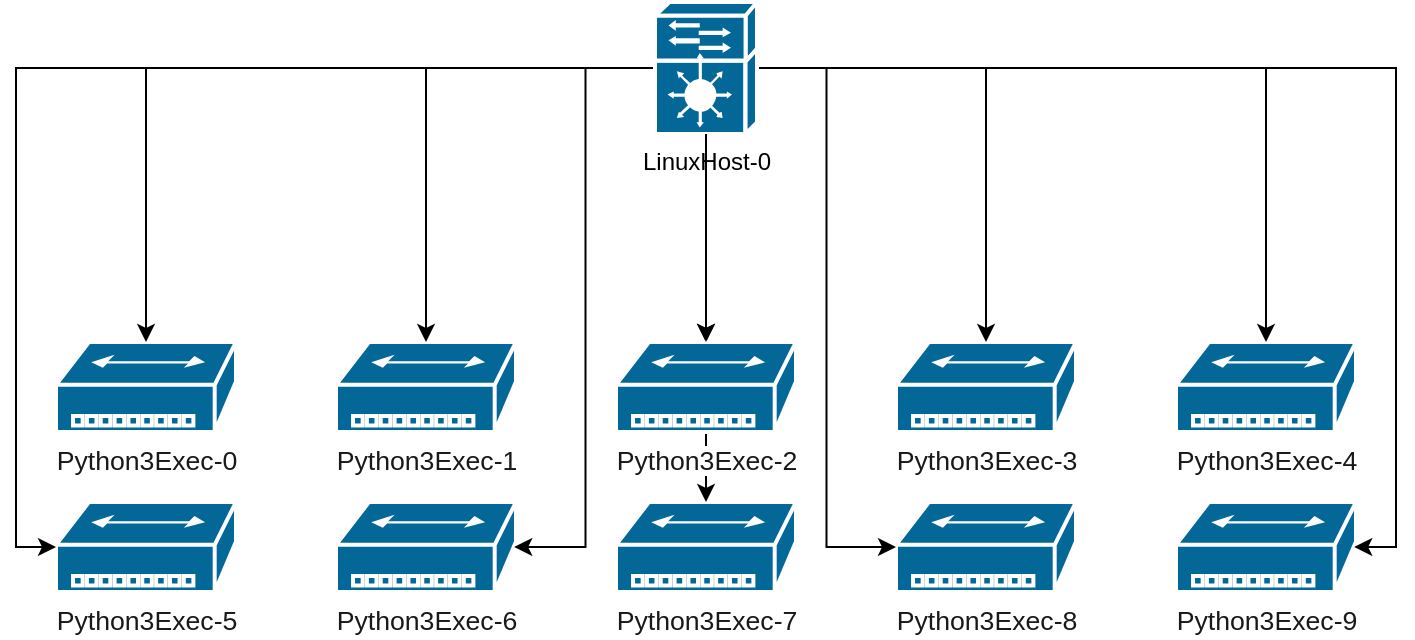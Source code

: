 <mxfile version="14.5.8" type="github">
  <diagram id="1W3HjO3jJwhMHzLndbBK">
    <mxGraphModel dx="1298" dy="713" grid="1" gridSize="10" guides="1" tooltips="1" connect="1" arrows="1" fold="1" page="1" pageScale="1" pageWidth="827" pageHeight="1169" math="0" shadow="0">
      <root>
        <mxCell id="0" />
        <mxCell id="1" parent="0" />
        <mxCell id="d2ImH5UCGWpv8bORTgFu-2" value="&lt;span style=&quot;color: rgb(25 , 25 , 25) ; font-size: 13.333px ; background-color: rgb(255 , 255 , 255)&quot;&gt;Python3Exec-0&lt;/span&gt;" style="shape=mxgraph.cisco.hubs_and_gateways.small_hub;html=1;pointerEvents=1;dashed=0;fillColor=#036897;strokeColor=#ffffff;strokeWidth=2;verticalLabelPosition=bottom;verticalAlign=top;align=center;outlineConnect=0;" vertex="1" parent="1">
          <mxGeometry x="60" y="430" width="90" height="45" as="geometry" />
        </mxCell>
        <mxCell id="d2ImH5UCGWpv8bORTgFu-3" value="&lt;span style=&quot;color: rgb(25 , 25 , 25) ; font-size: 13.333px ; background-color: rgb(255 , 255 , 255)&quot;&gt;Python3Exec-1&lt;/span&gt;" style="shape=mxgraph.cisco.hubs_and_gateways.small_hub;html=1;pointerEvents=1;dashed=0;fillColor=#036897;strokeColor=#ffffff;strokeWidth=2;verticalLabelPosition=bottom;verticalAlign=top;align=center;outlineConnect=0;" vertex="1" parent="1">
          <mxGeometry x="200" y="430" width="90" height="45" as="geometry" />
        </mxCell>
        <mxCell id="d2ImH5UCGWpv8bORTgFu-5" value="&lt;span style=&quot;color: rgb(25 , 25 , 25) ; font-size: 13.333px ; background-color: rgb(255 , 255 , 255)&quot;&gt;Python3Exec-3&lt;/span&gt;" style="shape=mxgraph.cisco.hubs_and_gateways.small_hub;html=1;pointerEvents=1;dashed=0;fillColor=#036897;strokeColor=#ffffff;strokeWidth=2;verticalLabelPosition=bottom;verticalAlign=top;align=center;outlineConnect=0;" vertex="1" parent="1">
          <mxGeometry x="480" y="430" width="90" height="45" as="geometry" />
        </mxCell>
        <mxCell id="d2ImH5UCGWpv8bORTgFu-6" value="&lt;span style=&quot;color: rgb(25 , 25 , 25) ; font-size: 13.333px ; background-color: rgb(255 , 255 , 255)&quot;&gt;Python3Exec-5&lt;/span&gt;" style="shape=mxgraph.cisco.hubs_and_gateways.small_hub;html=1;pointerEvents=1;dashed=0;fillColor=#036897;strokeColor=#ffffff;strokeWidth=2;verticalLabelPosition=bottom;verticalAlign=top;align=center;outlineConnect=0;" vertex="1" parent="1">
          <mxGeometry x="60" y="510" width="90" height="45" as="geometry" />
        </mxCell>
        <mxCell id="d2ImH5UCGWpv8bORTgFu-7" value="&lt;span style=&quot;color: rgb(25 , 25 , 25) ; font-size: 13.333px ; background-color: rgb(255 , 255 , 255)&quot;&gt;Python3Exec-6&lt;/span&gt;" style="shape=mxgraph.cisco.hubs_and_gateways.small_hub;html=1;pointerEvents=1;dashed=0;fillColor=#036897;strokeColor=#ffffff;strokeWidth=2;verticalLabelPosition=bottom;verticalAlign=top;align=center;outlineConnect=0;" vertex="1" parent="1">
          <mxGeometry x="200" y="510" width="90" height="45" as="geometry" />
        </mxCell>
        <mxCell id="d2ImH5UCGWpv8bORTgFu-8" value="&lt;span style=&quot;color: rgb(25 , 25 , 25) ; font-size: 13.333px ; background-color: rgb(255 , 255 , 255)&quot;&gt;Python3Exec-7&lt;/span&gt;" style="shape=mxgraph.cisco.hubs_and_gateways.small_hub;html=1;pointerEvents=1;dashed=0;fillColor=#036897;strokeColor=#ffffff;strokeWidth=2;verticalLabelPosition=bottom;verticalAlign=top;align=center;outlineConnect=0;" vertex="1" parent="1">
          <mxGeometry x="340" y="510" width="90" height="45" as="geometry" />
        </mxCell>
        <mxCell id="d2ImH5UCGWpv8bORTgFu-9" value="&lt;span style=&quot;color: rgb(25 , 25 , 25) ; font-size: 13.333px ; background-color: rgb(255 , 255 , 255)&quot;&gt;Python3Exec-8&lt;/span&gt;" style="shape=mxgraph.cisco.hubs_and_gateways.small_hub;html=1;pointerEvents=1;dashed=0;fillColor=#036897;strokeColor=#ffffff;strokeWidth=2;verticalLabelPosition=bottom;verticalAlign=top;align=center;outlineConnect=0;" vertex="1" parent="1">
          <mxGeometry x="480" y="510" width="90" height="45" as="geometry" />
        </mxCell>
        <mxCell id="d2ImH5UCGWpv8bORTgFu-10" value="&lt;span style=&quot;color: rgb(25 , 25 , 25) ; font-size: 13.333px ; background-color: rgb(255 , 255 , 255)&quot;&gt;Python3Exec-4&lt;/span&gt;" style="shape=mxgraph.cisco.hubs_and_gateways.small_hub;html=1;pointerEvents=1;dashed=0;fillColor=#036897;strokeColor=#ffffff;strokeWidth=2;verticalLabelPosition=bottom;verticalAlign=top;align=center;outlineConnect=0;" vertex="1" parent="1">
          <mxGeometry x="620" y="430" width="90" height="45" as="geometry" />
        </mxCell>
        <mxCell id="d2ImH5UCGWpv8bORTgFu-11" value="&lt;span style=&quot;color: rgb(25 , 25 , 25) ; font-size: 13.333px ; background-color: rgb(255 , 255 , 255)&quot;&gt;Python3Exec-9&lt;/span&gt;" style="shape=mxgraph.cisco.hubs_and_gateways.small_hub;html=1;pointerEvents=1;dashed=0;fillColor=#036897;strokeColor=#ffffff;strokeWidth=2;verticalLabelPosition=bottom;verticalAlign=top;align=center;outlineConnect=0;" vertex="1" parent="1">
          <mxGeometry x="620" y="510" width="90" height="45" as="geometry" />
        </mxCell>
        <mxCell id="d2ImH5UCGWpv8bORTgFu-13" style="edgeStyle=orthogonalEdgeStyle;rounded=0;orthogonalLoop=1;jettySize=auto;html=1;entryX=0.5;entryY=0;entryDx=0;entryDy=0;entryPerimeter=0;" edge="1" parent="1" source="d2ImH5UCGWpv8bORTgFu-12" target="d2ImH5UCGWpv8bORTgFu-4">
          <mxGeometry relative="1" as="geometry" />
        </mxCell>
        <mxCell id="d2ImH5UCGWpv8bORTgFu-14" style="edgeStyle=orthogonalEdgeStyle;rounded=0;orthogonalLoop=1;jettySize=auto;html=1;" edge="1" parent="1" source="d2ImH5UCGWpv8bORTgFu-12" target="d2ImH5UCGWpv8bORTgFu-5">
          <mxGeometry relative="1" as="geometry" />
        </mxCell>
        <mxCell id="d2ImH5UCGWpv8bORTgFu-15" style="edgeStyle=orthogonalEdgeStyle;rounded=0;orthogonalLoop=1;jettySize=auto;html=1;" edge="1" parent="1" source="d2ImH5UCGWpv8bORTgFu-12" target="d2ImH5UCGWpv8bORTgFu-10">
          <mxGeometry relative="1" as="geometry" />
        </mxCell>
        <mxCell id="d2ImH5UCGWpv8bORTgFu-16" style="edgeStyle=orthogonalEdgeStyle;rounded=0;orthogonalLoop=1;jettySize=auto;html=1;" edge="1" parent="1" source="d2ImH5UCGWpv8bORTgFu-12" target="d2ImH5UCGWpv8bORTgFu-3">
          <mxGeometry relative="1" as="geometry" />
        </mxCell>
        <mxCell id="d2ImH5UCGWpv8bORTgFu-17" style="edgeStyle=orthogonalEdgeStyle;rounded=0;orthogonalLoop=1;jettySize=auto;html=1;" edge="1" parent="1" source="d2ImH5UCGWpv8bORTgFu-12" target="d2ImH5UCGWpv8bORTgFu-2">
          <mxGeometry relative="1" as="geometry" />
        </mxCell>
        <mxCell id="d2ImH5UCGWpv8bORTgFu-24" style="edgeStyle=orthogonalEdgeStyle;rounded=0;orthogonalLoop=1;jettySize=auto;html=1;exitX=0;exitY=0.5;exitDx=0;exitDy=0;exitPerimeter=0;entryX=0;entryY=0.5;entryDx=0;entryDy=0;entryPerimeter=0;" edge="1" parent="1" source="d2ImH5UCGWpv8bORTgFu-12" target="d2ImH5UCGWpv8bORTgFu-6">
          <mxGeometry relative="1" as="geometry" />
        </mxCell>
        <mxCell id="d2ImH5UCGWpv8bORTgFu-27" style="edgeStyle=orthogonalEdgeStyle;rounded=0;orthogonalLoop=1;jettySize=auto;html=1;entryX=0.99;entryY=0.5;entryDx=0;entryDy=0;entryPerimeter=0;" edge="1" parent="1" source="d2ImH5UCGWpv8bORTgFu-12" target="d2ImH5UCGWpv8bORTgFu-11">
          <mxGeometry relative="1" as="geometry" />
        </mxCell>
        <mxCell id="d2ImH5UCGWpv8bORTgFu-28" style="edgeStyle=orthogonalEdgeStyle;rounded=0;orthogonalLoop=1;jettySize=auto;html=1;entryX=0.99;entryY=0.5;entryDx=0;entryDy=0;entryPerimeter=0;" edge="1" parent="1" source="d2ImH5UCGWpv8bORTgFu-12" target="d2ImH5UCGWpv8bORTgFu-7">
          <mxGeometry relative="1" as="geometry" />
        </mxCell>
        <mxCell id="d2ImH5UCGWpv8bORTgFu-31" style="edgeStyle=orthogonalEdgeStyle;rounded=0;orthogonalLoop=1;jettySize=auto;html=1;entryX=0;entryY=0.5;entryDx=0;entryDy=0;entryPerimeter=0;" edge="1" parent="1" source="d2ImH5UCGWpv8bORTgFu-12" target="d2ImH5UCGWpv8bORTgFu-9">
          <mxGeometry relative="1" as="geometry" />
        </mxCell>
        <mxCell id="d2ImH5UCGWpv8bORTgFu-32" style="edgeStyle=orthogonalEdgeStyle;rounded=0;orthogonalLoop=1;jettySize=auto;html=1;exitX=0.5;exitY=1;exitDx=0;exitDy=0;exitPerimeter=0;" edge="1" parent="1" source="d2ImH5UCGWpv8bORTgFu-4" target="d2ImH5UCGWpv8bORTgFu-8">
          <mxGeometry relative="1" as="geometry" />
        </mxCell>
        <mxCell id="d2ImH5UCGWpv8bORTgFu-12" value="LinuxHost-0" style="shape=mxgraph.cisco.controllers_and_modules.service_module;html=1;pointerEvents=1;dashed=0;fillColor=#036897;strokeColor=#ffffff;strokeWidth=2;verticalLabelPosition=bottom;verticalAlign=top;align=center;outlineConnect=0;" vertex="1" parent="1">
          <mxGeometry x="359.5" y="260" width="51" height="66" as="geometry" />
        </mxCell>
        <mxCell id="d2ImH5UCGWpv8bORTgFu-4" value="&lt;span style=&quot;color: rgb(25 , 25 , 25) ; font-size: 13.333px ; background-color: rgb(255 , 255 , 255)&quot;&gt;Python3Exec-2&lt;/span&gt;" style="shape=mxgraph.cisco.hubs_and_gateways.small_hub;html=1;pointerEvents=1;dashed=0;fillColor=#036897;strokeColor=#ffffff;strokeWidth=2;verticalLabelPosition=bottom;verticalAlign=top;align=center;outlineConnect=0;" vertex="1" parent="1">
          <mxGeometry x="340" y="430" width="90" height="45" as="geometry" />
        </mxCell>
        <mxCell id="d2ImH5UCGWpv8bORTgFu-33" style="edgeStyle=orthogonalEdgeStyle;rounded=0;orthogonalLoop=1;jettySize=auto;html=1;exitX=0.5;exitY=1;exitDx=0;exitDy=0;exitPerimeter=0;" edge="1" parent="1" source="d2ImH5UCGWpv8bORTgFu-12" target="d2ImH5UCGWpv8bORTgFu-4">
          <mxGeometry relative="1" as="geometry">
            <mxPoint x="385" y="326" as="sourcePoint" />
            <mxPoint x="385" y="510" as="targetPoint" />
          </mxGeometry>
        </mxCell>
      </root>
    </mxGraphModel>
  </diagram>
</mxfile>
